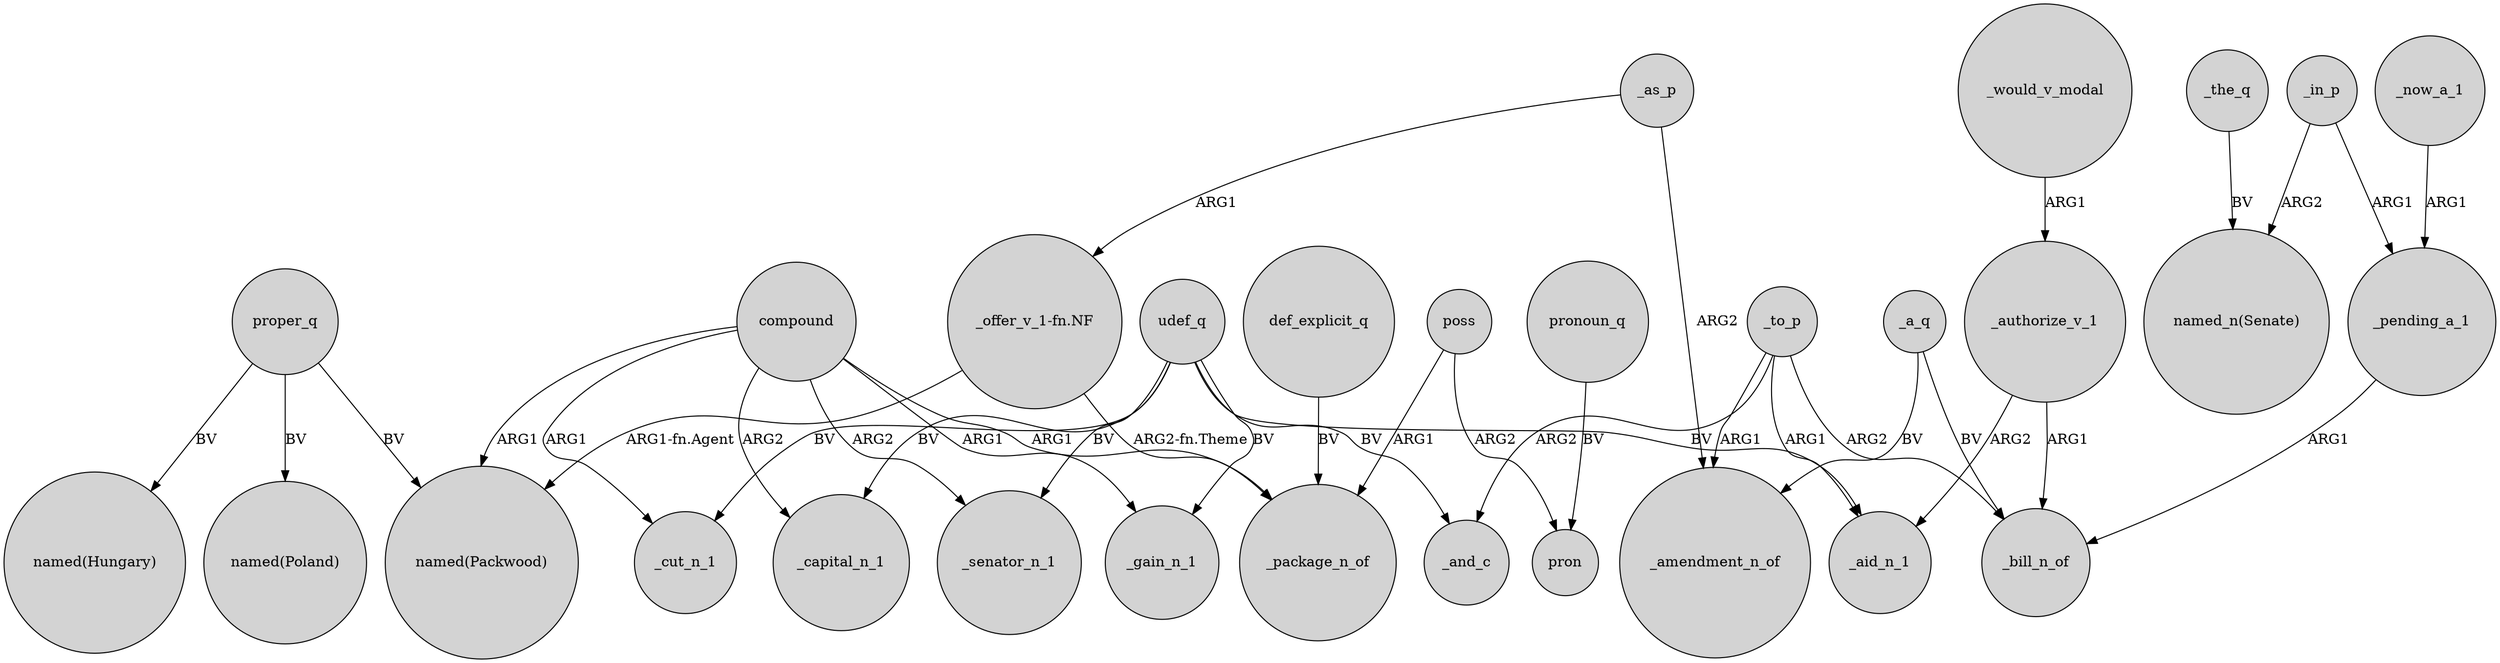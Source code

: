 digraph {
	node [shape=circle style=filled]
	proper_q -> "named(Packwood)" [label=BV]
	udef_q -> _senator_n_1 [label=BV]
	compound -> _capital_n_1 [label=ARG2]
	poss -> pron [label=ARG2]
	_a_q -> _amendment_n_of [label=BV]
	_a_q -> _bill_n_of [label=BV]
	udef_q -> _gain_n_1 [label=BV]
	_in_p -> "named_n(Senate)" [label=ARG2]
	poss -> _package_n_of [label=ARG1]
	_in_p -> _pending_a_1 [label=ARG1]
	_authorize_v_1 -> _aid_n_1 [label=ARG2]
	_to_p -> _bill_n_of [label=ARG2]
	_to_p -> _and_c [label=ARG2]
	proper_q -> "named(Poland)" [label=BV]
	compound -> _package_n_of [label=ARG1]
	pronoun_q -> pron [label=BV]
	_would_v_modal -> _authorize_v_1 [label=ARG1]
	_the_q -> "named_n(Senate)" [label=BV]
	compound -> _cut_n_1 [label=ARG1]
	_to_p -> _amendment_n_of [label=ARG1]
	compound -> _senator_n_1 [label=ARG2]
	_as_p -> "_offer_v_1-fn.NF" [label=ARG1]
	udef_q -> _cut_n_1 [label=BV]
	def_explicit_q -> _package_n_of [label=BV]
	"_offer_v_1-fn.NF" -> "named(Packwood)" [label="ARG1-fn.Agent"]
	compound -> _gain_n_1 [label=ARG1]
	_now_a_1 -> _pending_a_1 [label=ARG1]
	compound -> "named(Packwood)" [label=ARG1]
	udef_q -> _aid_n_1 [label=BV]
	proper_q -> "named(Hungary)" [label=BV]
	_authorize_v_1 -> _bill_n_of [label=ARG1]
	"_offer_v_1-fn.NF" -> _package_n_of [label="ARG2-fn.Theme"]
	udef_q -> _and_c [label=BV]
	_as_p -> _amendment_n_of [label=ARG2]
	_pending_a_1 -> _bill_n_of [label=ARG1]
	_to_p -> _aid_n_1 [label=ARG1]
	udef_q -> _capital_n_1 [label=BV]
}
